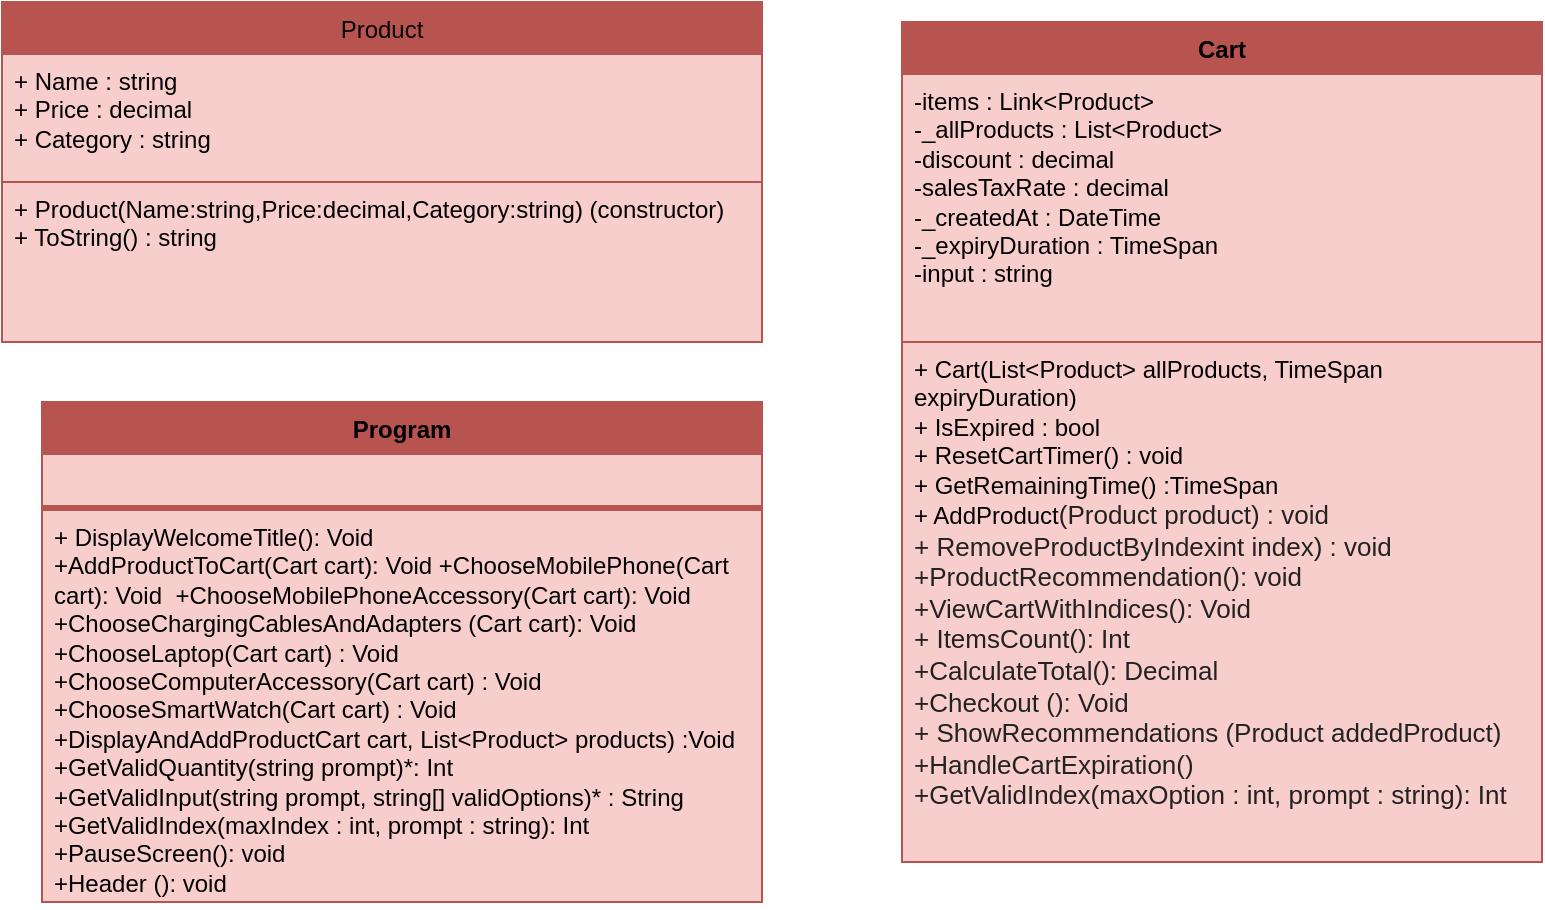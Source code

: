 <mxfile version="24.8.2">
  <diagram name="Page-1" id="hxcjmrxum8Zaq5pmRYpN">
    <mxGraphModel dx="1134" dy="600" grid="1" gridSize="10" guides="1" tooltips="1" connect="1" arrows="1" fold="1" page="1" pageScale="1" pageWidth="850" pageHeight="1100" background="#ffffff" math="0" shadow="0">
      <root>
        <object label="" id="0">
          <mxCell />
        </object>
        <mxCell id="1" parent="0" />
        <mxCell id="O29mPSPpTy2A8e6XbzIK-7" value="&lt;span style=&quot;font-weight: 400;&quot;&gt;Product&lt;/span&gt;" style="swimlane;fontStyle=1;align=center;verticalAlign=top;childLayout=stackLayout;horizontal=1;startSize=26;horizontalStack=0;resizeParent=1;resizeParentMax=0;resizeLast=0;collapsible=1;marginBottom=0;whiteSpace=wrap;html=1;fillColor=#B85450;strokeColor=#b85450;" vertex="1" parent="1">
          <mxGeometry x="10" y="260" width="380" height="170" as="geometry" />
        </mxCell>
        <mxCell id="O29mPSPpTy2A8e6XbzIK-8" value="+ Name : string&lt;div&gt;+ Price : decimal&lt;/div&gt;&lt;div&gt;+ Category : string&lt;/div&gt;" style="text;strokeColor=#b85450;fillColor=#f8cecc;align=left;verticalAlign=top;spacingLeft=4;spacingRight=4;overflow=hidden;rotatable=0;points=[[0,0.5],[1,0.5]];portConstraint=eastwest;whiteSpace=wrap;html=1;" vertex="1" parent="O29mPSPpTy2A8e6XbzIK-7">
          <mxGeometry y="26" width="380" height="64" as="geometry" />
        </mxCell>
        <mxCell id="O29mPSPpTy2A8e6XbzIK-10" value="+ Product(Name:string,Price:decimal,Category:string) (constructor)&lt;div&gt;+ ToString() : string&lt;/div&gt;&lt;div&gt;&lt;br&gt;&lt;/div&gt;" style="text;strokeColor=#b85450;fillColor=#f8cecc;align=left;verticalAlign=top;spacingLeft=4;spacingRight=4;overflow=hidden;rotatable=0;points=[[0,0.5],[1,0.5]];portConstraint=eastwest;whiteSpace=wrap;html=1;" vertex="1" parent="O29mPSPpTy2A8e6XbzIK-7">
          <mxGeometry y="90" width="380" height="80" as="geometry" />
        </mxCell>
        <mxCell id="O29mPSPpTy2A8e6XbzIK-9" value="" style="line;strokeWidth=1;fillColor=none;align=left;verticalAlign=middle;spacingTop=-1;spacingLeft=3;spacingRight=3;rotatable=0;labelPosition=right;points=[];portConstraint=eastwest;strokeColor=inherit;" vertex="1" parent="O29mPSPpTy2A8e6XbzIK-7">
          <mxGeometry y="170" width="380" as="geometry" />
        </mxCell>
        <mxCell id="O29mPSPpTy2A8e6XbzIK-11" value="Cart" style="swimlane;fontStyle=1;align=center;verticalAlign=top;childLayout=stackLayout;horizontal=1;startSize=26;horizontalStack=0;resizeParent=1;resizeParentMax=0;resizeLast=0;collapsible=1;marginBottom=0;whiteSpace=wrap;html=1;fillColor=#B85450;strokeColor=#b85450;" vertex="1" parent="1">
          <mxGeometry x="460" y="270" width="320" height="420" as="geometry" />
        </mxCell>
        <mxCell id="O29mPSPpTy2A8e6XbzIK-12" value="-items : Link&amp;lt;Product&amp;gt;&lt;div&gt;-_allProducts : List&amp;lt;Product&amp;gt;&lt;/div&gt;&lt;div&gt;-discount : decimal&lt;/div&gt;&lt;div&gt;-salesTaxRate : decimal&lt;/div&gt;&lt;div&gt;-_createdAt : DateTime&lt;/div&gt;&lt;div&gt;-_expiryDuration : TimeSpan&lt;/div&gt;&lt;div&gt;-input : string&amp;nbsp;&lt;/div&gt;" style="text;strokeColor=#b85450;fillColor=#f8cecc;align=left;verticalAlign=top;spacingLeft=4;spacingRight=4;overflow=hidden;rotatable=0;points=[[0,0.5],[1,0.5]];portConstraint=eastwest;whiteSpace=wrap;html=1;" vertex="1" parent="O29mPSPpTy2A8e6XbzIK-11">
          <mxGeometry y="26" width="320" height="134" as="geometry" />
        </mxCell>
        <mxCell id="O29mPSPpTy2A8e6XbzIK-14" value="&lt;span style=&quot;background-color: rgb(248, 206, 204);&quot;&gt;+ Cart(List&amp;lt;Product&amp;gt; allProducts, TimeSpan expiryDuration)&lt;/span&gt;&lt;div&gt;&lt;span style=&quot;background-color: rgb(248, 206, 204);&quot;&gt;+ IsExpired : bool&lt;/span&gt;&lt;/div&gt;&lt;div&gt;&lt;span style=&quot;background-color: rgb(248, 206, 204);&quot;&gt;+ ResetCartTimer() : void&lt;/span&gt;&lt;/div&gt;&lt;div&gt;&lt;span style=&quot;background-color: rgb(248, 206, 204);&quot;&gt;+ GetRemainingTime() :TimeSpan&lt;/span&gt;&lt;/div&gt;&lt;div&gt;&lt;span style=&quot;background-color: rgb(248, 206, 204);&quot;&gt;+ AddProduct&lt;span style=&quot;color: rgb(34, 34, 34); font-family: Arial, Helvetica, sans-serif; font-size: small;&quot;&gt;(Product product) : void&lt;/span&gt;&lt;/span&gt;&lt;/div&gt;&lt;div&gt;&lt;span style=&quot;background-color: rgb(248, 206, 204);&quot;&gt;&lt;span style=&quot;color: rgb(34, 34, 34); font-family: Arial, Helvetica, sans-serif; font-size: small;&quot;&gt;+&amp;nbsp;&lt;/span&gt;&lt;span style=&quot;color: rgb(34, 34, 34); font-family: Arial, Helvetica, sans-serif; font-size: small;&quot;&gt;RemoveProductByIndexint index) : void&amp;nbsp; +ProductRecommendation(): void&amp;nbsp; +ViewCartWithIndices(): Void&lt;/span&gt;&lt;/span&gt;&lt;/div&gt;&lt;div&gt;&lt;span style=&quot;color: rgb(34, 34, 34); font-family: Arial, Helvetica, sans-serif; font-size: small; background-color: rgb(248, 206, 204);&quot;&gt;+ ItemsCount(): Int&lt;/span&gt;&lt;/div&gt;&lt;div&gt;&lt;span style=&quot;color: rgb(34, 34, 34); font-family: Arial, Helvetica, sans-serif; font-size: small; background-color: rgb(248, 206, 204);&quot;&gt;+CalculateTotal(): Decimal&amp;nbsp;&lt;/span&gt;&lt;/div&gt;&lt;div&gt;&lt;span style=&quot;color: rgb(34, 34, 34); font-family: Arial, Helvetica, sans-serif; font-size: small; background-color: rgb(248, 206, 204);&quot;&gt;+Checkout (): Void&amp;nbsp;&lt;/span&gt;&lt;/div&gt;&lt;div&gt;&lt;span style=&quot;color: rgb(34, 34, 34); font-family: Arial, Helvetica, sans-serif; font-size: small; background-color: rgb(248, 206, 204);&quot;&gt;+ ShowRecommendations (Product addedProduct)&amp;nbsp; +HandleCartExpiration()&lt;/span&gt;&lt;/div&gt;&lt;div&gt;&lt;span style=&quot;background-color: rgb(248, 206, 204);&quot;&gt;&lt;span style=&quot;color: rgb(34, 34, 34); font-family: Arial, Helvetica, sans-serif; font-size: small;&quot;&gt;+GetValidIndex(maxOption : int,&amp;nbsp;&lt;/span&gt;&lt;span style=&quot;color: rgb(34, 34, 34); font-family: Arial, Helvetica, sans-serif; font-size: small;&quot;&gt;prompt :&amp;nbsp;&lt;/span&gt;&lt;span style=&quot;color: rgb(34, 34, 34); font-family: Arial, Helvetica, sans-serif; font-size: small;&quot;&gt;string): Int&lt;/span&gt;&lt;/span&gt;&lt;/div&gt;" style="text;strokeColor=#b85450;fillColor=#f8cecc;align=left;verticalAlign=top;spacingLeft=4;spacingRight=4;overflow=hidden;rotatable=0;points=[[0,0.5],[1,0.5]];portConstraint=eastwest;whiteSpace=wrap;html=1;" vertex="1" parent="O29mPSPpTy2A8e6XbzIK-11">
          <mxGeometry y="160" width="320" height="260" as="geometry" />
        </mxCell>
        <mxCell id="O29mPSPpTy2A8e6XbzIK-21" value="Program" style="swimlane;fontStyle=1;align=center;verticalAlign=top;childLayout=stackLayout;horizontal=1;startSize=26;horizontalStack=0;resizeParent=1;resizeParentMax=0;resizeLast=0;collapsible=1;marginBottom=0;whiteSpace=wrap;html=1;fillColor=#B85450;strokeColor=#B85450;" vertex="1" parent="1">
          <mxGeometry x="30" y="460" width="360" height="250" as="geometry" />
        </mxCell>
        <mxCell id="O29mPSPpTy2A8e6XbzIK-22" value="&amp;nbsp; &amp;nbsp; &amp;nbsp;" style="text;strokeColor=#b85450;fillColor=#f8cecc;align=left;verticalAlign=top;spacingLeft=4;spacingRight=4;overflow=hidden;rotatable=0;points=[[0,0.5],[1,0.5]];portConstraint=eastwest;whiteSpace=wrap;html=1;" vertex="1" parent="O29mPSPpTy2A8e6XbzIK-21">
          <mxGeometry y="26" width="360" height="26" as="geometry" />
        </mxCell>
        <mxCell id="O29mPSPpTy2A8e6XbzIK-23" value="" style="line;strokeWidth=1;fillColor=none;align=left;verticalAlign=middle;spacingTop=-1;spacingLeft=3;spacingRight=3;rotatable=0;labelPosition=right;points=[];portConstraint=eastwest;strokeColor=inherit;" vertex="1" parent="O29mPSPpTy2A8e6XbzIK-21">
          <mxGeometry y="52" width="360" height="2" as="geometry" />
        </mxCell>
        <mxCell id="O29mPSPpTy2A8e6XbzIK-24" value="&lt;div&gt;&lt;span style=&quot;background-color: initial;&quot;&gt;+ DisplayWelcomeTitle(): Void&amp;nbsp;&lt;/span&gt;&lt;/div&gt;&lt;div&gt;+AddProductToCart(Cart cart): Void +ChooseMobilePhone(Cart cart): Void&amp;nbsp; +ChooseMobilePhoneAccessory(&lt;wbr&gt;Cart cart): Void&lt;/div&gt;&lt;div&gt;+ChooseChargingCablesAndAdapter&lt;wbr&gt;s (Cart cart): Void&amp;nbsp;&amp;nbsp;&lt;/div&gt;&lt;div&gt;+ChooseLaptop(Cart cart) : Void&amp;nbsp; +ChooseComputerAccessory(Cart cart) : Void&amp;nbsp; +ChooseSmartWatch(Cart cart) : Void&amp;nbsp; +DisplayAndAddProductCart cart, List&amp;lt;Product&amp;gt; products) :Void&amp;nbsp;&amp;nbsp;&lt;/div&gt;&lt;div&gt;+GetValidQuantity(string prompt)*: Int&amp;nbsp;&lt;/div&gt;&lt;div&gt;+GetValidInput(string prompt, string[] validOptions)* : String&amp;nbsp;&lt;/div&gt;&lt;div&gt;+GetValidIndex(&lt;span style=&quot;background-color: initial;&quot;&gt;maxIndex :&amp;nbsp;&lt;/span&gt;&lt;span style=&quot;background-color: initial;&quot;&gt;int, prompt :&amp;nbsp;&lt;/span&gt;&lt;span style=&quot;background-color: initial;&quot;&gt;string&lt;/span&gt;&lt;span style=&quot;background-color: initial;&quot;&gt;): Int&amp;nbsp; +PauseScreen(): void&amp;nbsp;&amp;nbsp;&lt;/span&gt;&lt;/div&gt;&lt;div&gt;&lt;span style=&quot;background-color: initial;&quot;&gt;+Header (): void&amp;nbsp;&lt;/span&gt;&lt;/div&gt;&lt;div class=&quot;yj6qo&quot;&gt;&lt;/div&gt;&lt;div class=&quot;adL&quot;&gt;&lt;br&gt;&lt;br style=&quot;color: rgb(34, 34, 34); font-family: Arial, Helvetica, sans-serif; font-size: small; background-color: rgb(255, 255, 255);&quot;&gt;&lt;/div&gt;" style="text;strokeColor=#b85450;fillColor=#f8cecc;align=left;verticalAlign=top;spacingLeft=4;spacingRight=4;overflow=hidden;rotatable=0;points=[[0,0.5],[1,0.5]];portConstraint=eastwest;whiteSpace=wrap;html=1;" vertex="1" parent="O29mPSPpTy2A8e6XbzIK-21">
          <mxGeometry y="54" width="360" height="196" as="geometry" />
        </mxCell>
      </root>
    </mxGraphModel>
  </diagram>
</mxfile>
